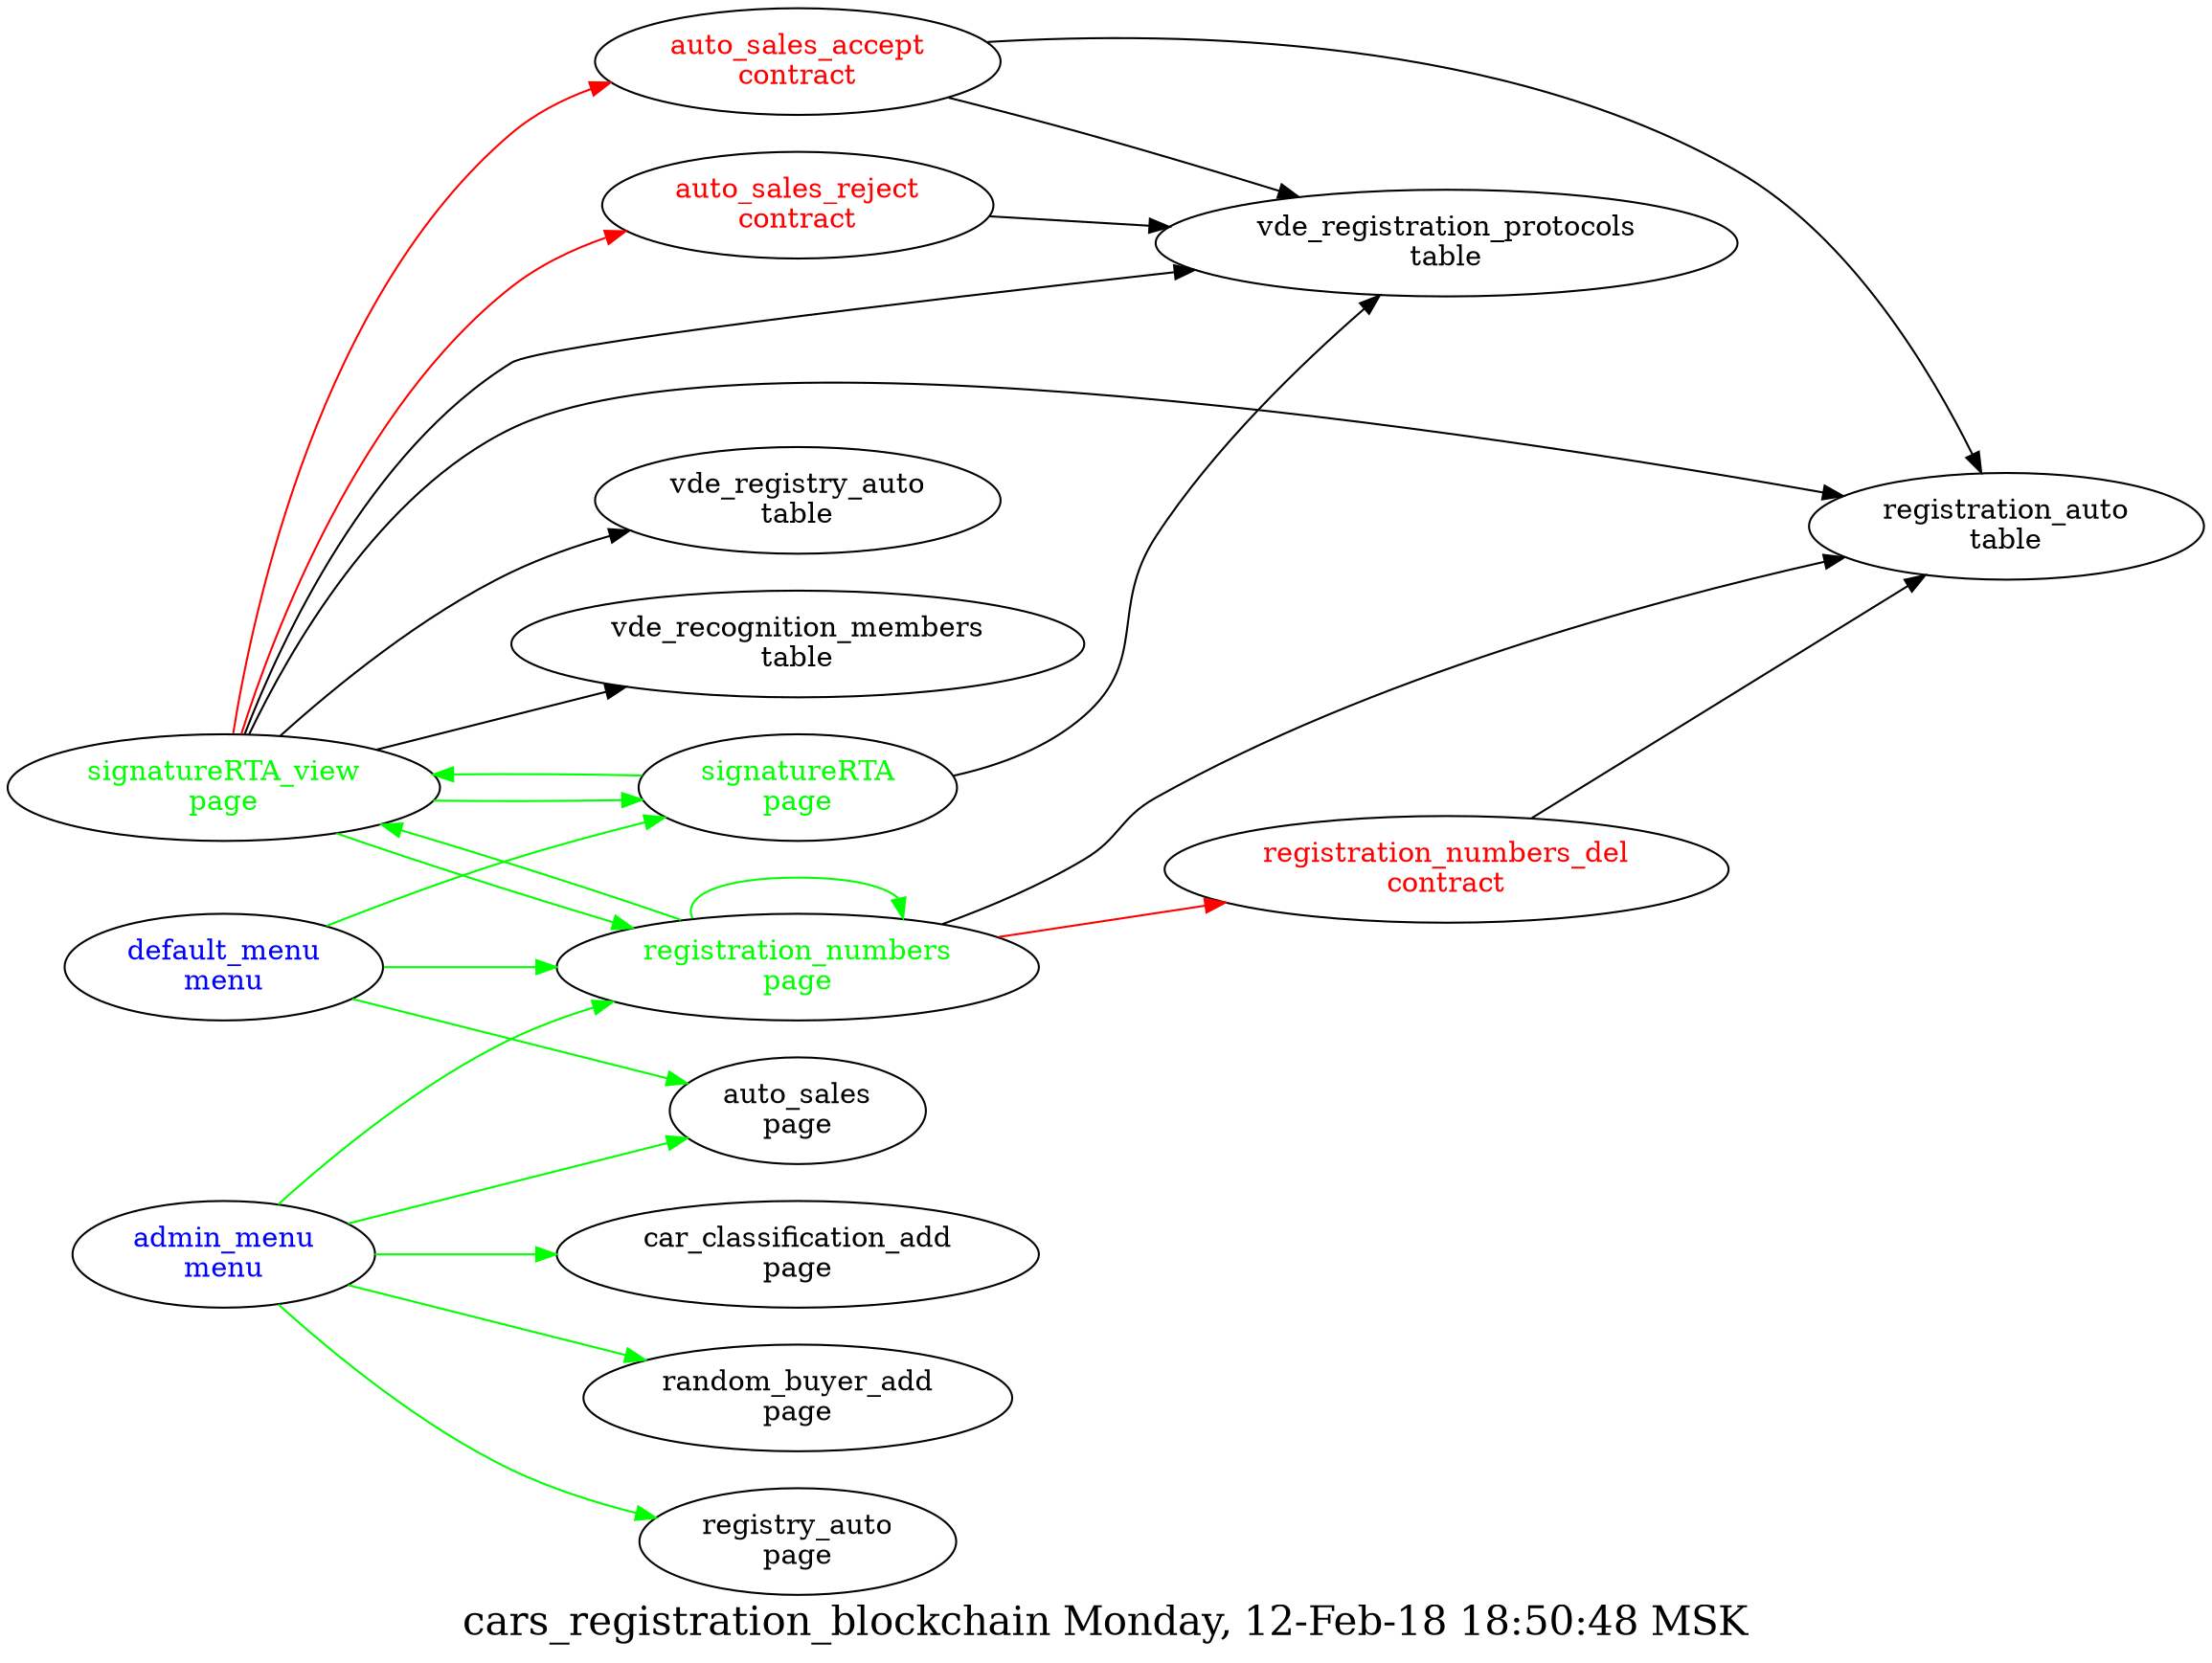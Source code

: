 digraph G {
fontsize="20.0";
label="cars_registration_blockchain Monday, 12-Feb-18 18:50:48 MSK";
rankdir=LR;
"auto_sales_accept\ncontract" -> "vde_registration_protocols\ntable"
"auto_sales_accept\ncontract" -> "registration_auto\ntable"
"auto_sales_accept\ncontract" [fontcolor=red, group=contracts];
"auto_sales_reject\ncontract" -> "vde_registration_protocols\ntable"
"auto_sales_reject\ncontract" [fontcolor=red, group=contracts];
"registration_numbers_del\ncontract" -> "registration_auto\ntable"
"registration_numbers_del\ncontract" [fontcolor=red, group=contracts];
"admin_menu\nmenu" -> "car_classification_add\npage"  [ color=green ]
"admin_menu\nmenu" -> "random_buyer_add\npage"  [ color=green ]
"admin_menu\nmenu" -> "registry_auto\npage"  [ color=green ]
"admin_menu\nmenu" -> "auto_sales\npage"  [ color=green ]
"admin_menu\nmenu" -> "registration_numbers\npage"  [ color=green ]
"admin_menu\nmenu" [fontcolor=blue, group=menus];
"default_menu\nmenu" -> "auto_sales\npage"  [ color=green ]
"default_menu\nmenu" -> "signatureRTA\npage"  [ color=green ]
"default_menu\nmenu" -> "registration_numbers\npage"  [ color=green ]
"default_menu\nmenu" [fontcolor=blue, group=menus];
"registration_numbers\npage" -> "registration_numbers_del\ncontract"  [ color=red ]
"registration_numbers\npage" -> "registration_auto\ntable"
"registration_numbers\npage" -> "signatureRTA_view\npage"  [ color=green ]
"registration_numbers\npage" -> "registration_numbers\npage"  [ color=green ]
"registration_numbers\npage" [fontcolor=green, group=pages];
"signatureRTA\npage" -> "vde_registration_protocols\ntable"
"signatureRTA\npage" -> "signatureRTA_view\npage"  [ color=green ]
"signatureRTA\npage" [fontcolor=green, group=pages];
"signatureRTA_view\npage" -> "auto_sales_reject\ncontract"  [ color=red ]
"signatureRTA_view\npage" -> "auto_sales_accept\ncontract"  [ color=red ]
"signatureRTA_view\npage" -> "vde_registration_protocols\ntable"
"signatureRTA_view\npage" -> "vde_registry_auto\ntable"
"signatureRTA_view\npage" -> "vde_recognition_members\ntable"
"signatureRTA_view\npage" -> "registration_auto\ntable"
"signatureRTA_view\npage" -> "signatureRTA\npage"  [ color=green ]
"signatureRTA_view\npage" -> "registration_numbers\npage"  [ color=green ]
"signatureRTA_view\npage" [fontcolor=green, group=pages];
"registration_auto\ntable" [group=tables];
}
